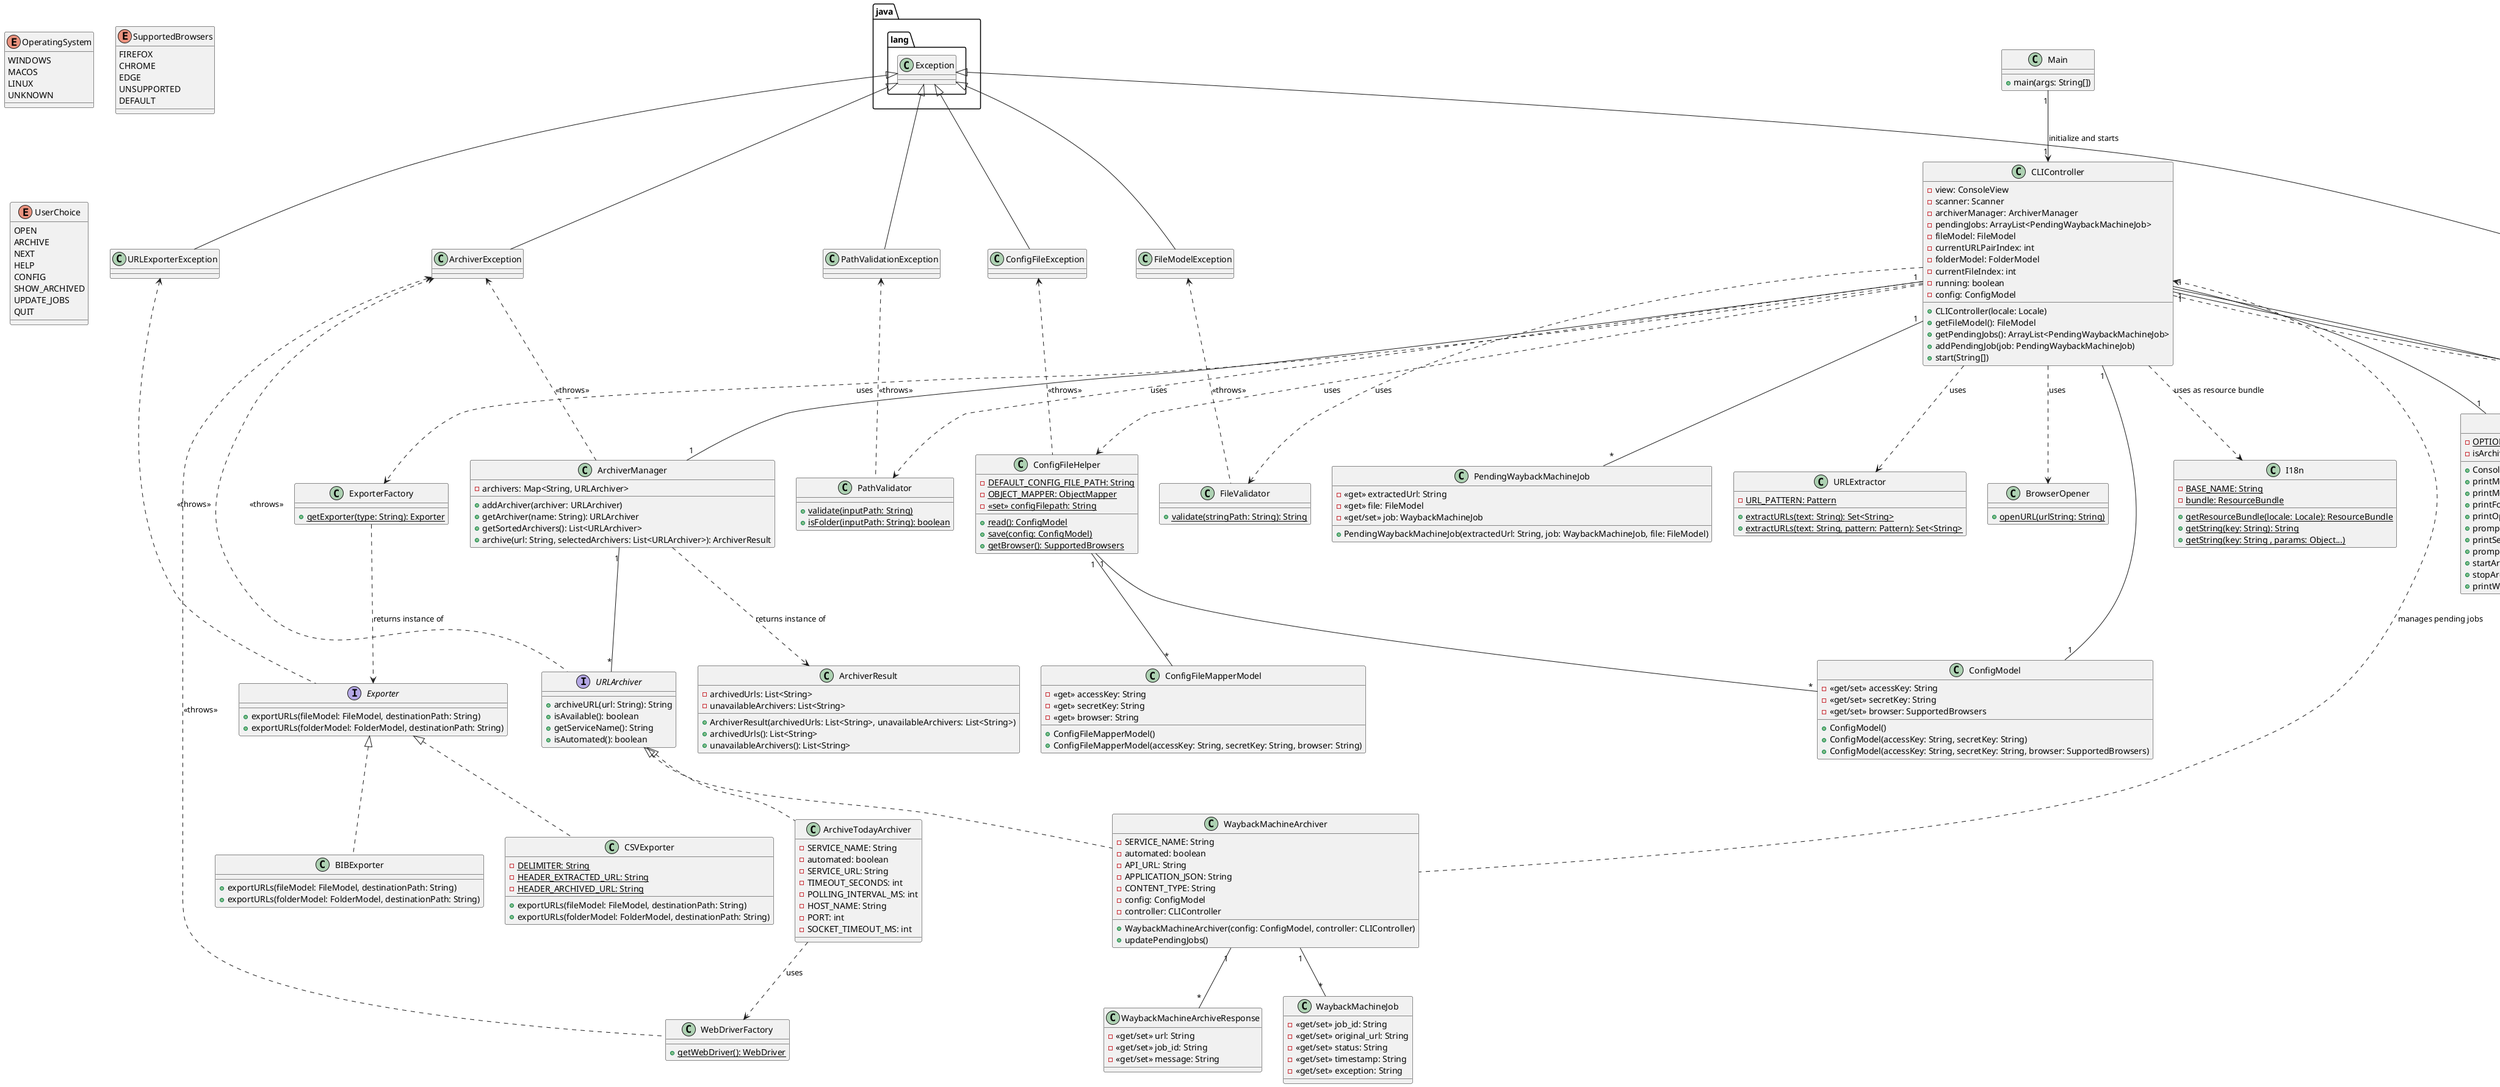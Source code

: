 @startuml
'https://plantuml.com/class-diagram


interface URLArchiver {
+ archiveURL(url: String): String
+ isAvailable(): boolean
+ getServiceName(): String
+ isAutomated(): boolean
}

interface Exporter {
+ exportURLs(fileModel: FileModel, destinationPath: String)
+ exportURLs(folderModel: FolderModel, destinationPath: String)
}

interface FileReaderInterface {
+ readFile(filePath: Path): String
}


URLArchiver <|.. ArchiveTodayArchiver
URLArchiver <|.. WaybackMachineArchiver

ArchiverException <.. URLArchiver : <<throws>>
ArchiverException <.. ArchiverManager : <<throws>>
URLExporterException <.. Exporter : <<throws>>



class CLIController {
- view: ConsoleView
- scanner: Scanner
- archiverManager: ArchiverManager
- pendingJobs: ArrayList<PendingWaybackMachineJob>
- fileModel: FileModel
- currentURLPairIndex: int
- folderModel: FolderModel
- currentFileIndex: int
- running: boolean
- config: ConfigModel
+ CLIController(locale: Locale)
+ getFileModel(): FileModel
+ getPendingJobs(): ArrayList<PendingWaybackMachineJob>
+ addPendingJob(job: PendingWaybackMachineJob)
+ start(String[])
}
CLIController "1" -- "1" ArchiverManager
CLIController "1" -- "1" ConsoleView
CLIController "1" -- "1" ConfigModel
CLIController "1" -- "0..1" FolderModel
CLIController "1" -- "0..1" FileModel
CLIController "1" -- "*" PendingWaybackMachineJob
CLIController ..> ConfigFileHelper : uses
CLIController ..> PathValidator : uses
CLIController ..> FileValidator : uses
CLIController ..> ExporterFactory : uses
CLIController ..> URLExtractor : uses
CLIController ..> BrowserOpener : uses
CLIController ..> FileReaderFactory : uses
CLIController ..> I18n : uses as resource bundle

class ArchiverResult {
- archivedUrls: List<String>
- unavailableArchivers: List<String>
+ ArchiverResult(archivedUrls: List<String>, unavailableArchivers: List<String>)
+ archivedUrls(): List<String>
+ unavailableArchivers(): List<String>
}

class ArchiverManager {
- archivers: Map<String, URLArchiver>
+ addArchiver(archiver: URLArchiver)
+ getArchiver(name: String): URLArchiver
+ getSortedArchivers(): List<URLArchiver>
+ archive(url: String, selectedArchivers: List<URLArchiver>): ArchiverResult
}
ArchiverManager "1" -- "*" URLArchiver
ArchiverManager ..> ArchiverResult : returns instance of

class ArchiveTodayArchiver {
- SERVICE_NAME: String
- automated: boolean
- SERVICE_URL: String
- TIMEOUT_SECONDS: int
- POLLING_INTERVAL_MS: int
- HOST_NAME: String
- PORT: int
- SOCKET_TIMEOUT_MS: int
}
ArchiveTodayArchiver ..> WebDriverFactory : uses

class WaybackMachineArchiver {
- SERVICE_NAME: String
- automated: boolean
- API_URL: String
- APPLICATION_JSON: String
- CONTENT_TYPE: String
- config: ConfigModel
- controller: CLIController
+ WaybackMachineArchiver(config: ConfigModel, controller: CLIController)
+ updatePendingJobs()
}
CLIController <.. WaybackMachineArchiver : manages pending jobs
WaybackMachineArchiver "1" -- "*" WaybackMachineArchiveResponse
WaybackMachineArchiver "1" -- "*" WaybackMachineJob

class java.lang.Exception
class ArchiverException
class ConfigFileException
class FileModelException
class FolderModelException
class PathValidationException
class URLExporterException

java.lang.Exception <|-- ArchiverException
java.lang.Exception <|-- ConfigFileException
java.lang.Exception <|-- FileModelException
java.lang.Exception <|-- FolderModelException
java.lang.Exception <|-- PathValidationException
java.lang.Exception <|-- URLExporterException


class BrowserOpener {
+ {static} openURL(urlString: String)
}

class ConfigFileHelper {
- {static} DEFAULT_CONFIG_FILE_PATH: String
- {static} OBJECT_MAPPER: ObjectMapper
- {static} <<set>> configFilepath: String
+ {static} read(): ConfigModel
+ {static} save(config: ConfigModel)
+ {static} getBrowser(): SupportedBrowsers
}
ConfigFileException <.. ConfigFileHelper : <<throws>>
ConfigFileHelper "1" -- "*" ConfigFileMapperModel
ConfigFileHelper "1" -- "*" ConfigModel

class FileValidator {
+ {static} validate(stringPath: String): String
}
FileModelException <.. FileValidator : <<throws>>

class I18n {
- {static} BASE_NAME: String
- {static} bundle: ResourceBundle
+ {static} getResourceBundle(locale: Locale): ResourceBundle
+ {static} getString(key: String): String
+ {static} getString(key: String , params: Object...)
}

class PathValidator {
+ {static} validate(inputPath: String)
+ {static} isFolder(inputPath: String): boolean
}
PathValidationException <.. PathValidator : <<throws>>

class URLExtractor {
- {static} URL_PATTERN: Pattern
+ {static} extractURLs(text: String): Set<String>
+ {static} extractURLs(text: String, pattern: Pattern): Set<String>
}

class WebDriverFactory {
+ {static} getWebDriver(): WebDriver
}
ArchiverException <.. WebDriverFactory : <<throws>>

class PendingWaybackMachineJob {
- <<get>> extractedUrl: String
- <<get>> file: FileModel
- <<get/set>> job: WaybackMachineJob
+ PendingWaybackMachineJob(extractedUrl: String, job: WaybackMachineJob, file: FileModel)
}

class WaybackMachineArchiveResponse {
- <<get/set>> url: String
- <<get/set>> job_id: String
- <<get/set>> message: String
}

class WaybackMachineJob {
- <<get/set>> job_id: String
- <<get/set>> original_url: String
- <<get/set>> status: String
- <<get/set>> timestamp: String
- <<get/set>> exception: String
}

class BIBExporter {
+ exportURLs(fileModel: FileModel, destinationPath: String)
+ exportURLs(folderModel: FolderModel, destinationPath: String)
}
Exporter <|.. BIBExporter

class CSVExporter {
- {static} DELIMITER: String
- {static} HEADER_EXTRACTED_URL: String
- {static} HEADER_ARCHIVED_URL: String
+ exportURLs(fileModel: FileModel, destinationPath: String)
+ exportURLs(folderModel: FolderModel, destinationPath: String)
}
Exporter <|.. CSVExporter

class ExporterFactory {
+ {static} getExporter(type: String): Exporter
}
ExporterFactory ..> Exporter : returns instance of

class TextFileReader {
}
FileReaderInterface <|.. TextFileReader

class PDFFileReader {
}
FileReaderInterface <|.. PDFFileReader

class FileReaderFactory {
- {static} MIME_TYPE_TEXT: String
- {static} MIME_TYPE_PDF: String
+ {static} getFileReader(mimeType: String): FileReaderInterface
}
FileReaderFactory ..> FileReaderInterface : returns instance of

class ConfigFileMapperModel {
- <<get>> accessKey: String
- <<get>> secretKey: String
- <<get>> browser: String
+ ConfigFileMapperModel()
+ ConfigFileMapperModel(accessKey: String, secretKey: String, browser: String)
}

class ConfigModel {
- <<get/set>> accessKey: String
- <<get/set>> secretKey: String
- <<get/set>> browser: SupportedBrowsers
+ ConfigModel()
+ ConfigModel(accessKey: String, secretKey: String)
+ ConfigModel(accessKey: String, secretKey: String, browser: SupportedBrowsers)
}

class FileModel {
- <<get>> mimeType: String
- <<get>> fileName: String
- <<get>> filePath: String
- <<get>> urlPairs: List<URLPair>
+ FileModel(filePath: Path, mimeType: String)
+ addExtractedURLs(extractedURLs: Set<String>)
+ setArchivedURL(extractedURL: String, archivedURLs: List<String>)
+ addArchivedURL(extractedURL: String, archivedURL: String)
+ hasArchivedURLs(): boolean
}
FileModel "1" -- "*" URLPair

class FolderModel {
- index: int
- <<get>> basePath: String
- <<get>> files: List<FileModel>
+ FolderModel(inputPath: String)
+ wasLastFile(): boolean
+ next(): FileModel
+ addFile(file: FileModel)
+ removeFile(index: int)
}
FolderModelException <.. FolderModel : <<throws>>
FolderModel "1" -- "1..*" FileModel

class URLPair {
- <<get>> extractedURL: String
- <<get/set>> archivedURLs: List<String>
+ URLPair(extractedURL: String)
+ addArchivedURL(archivedURL: String)
+ toString(): String
+ hasArchivedURLs(): boolean
}

class ConsoleView {
- {static} OPTIONS: String
- isArchiving: boolean
+ ConsoleView(locale: Locale)
+ printMessage(key: String)
+ printMessage(exception: Exception)
+ printFormattedMessage(key: String, args: Object...)
+ printOptions()
+ promptUserForOption()
+ printSeparator()
+ promptUserForPath(): String
+ startArchivingIndicator()
+ stopArchivingIndicator()
+ printWelcomeMessage()
}

class Main {
+ main(args: String[])
}
Main "1" --> "1" CLIController : initialize and starts

enum OperatingSystem {
WINDOWS
MACOS
LINUX
UNKNOWN
}

enum SupportedBrowsers {
FIREFOX
CHROME
EDGE
UNSUPPORTED
DEFAULT
}

enum UserChoice {
OPEN
ARCHIVE
NEXT
HELP
CONFIG
SHOW_ARCHIVED
UPDATE_JOBS
QUIT
}



@enduml